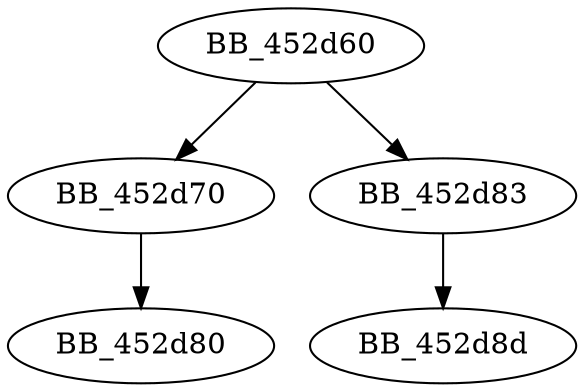 DiGraph sub_452D60{
BB_452d60->BB_452d70
BB_452d60->BB_452d83
BB_452d70->BB_452d80
BB_452d83->BB_452d8d
}
